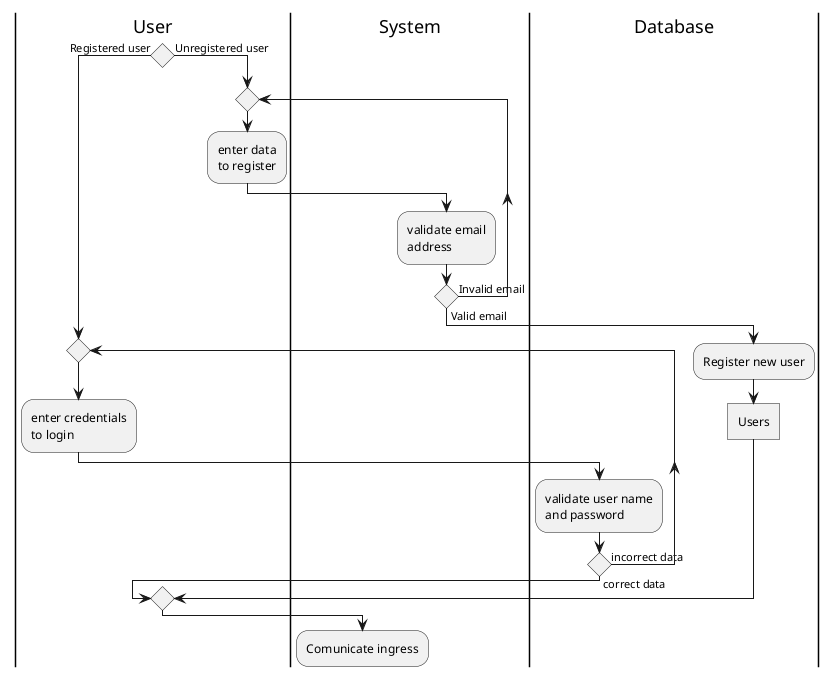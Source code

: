 @startuml
|User|
if() then (Registered user)
    label sp_lab0
    label sp_lab1
    label sp_lab2
    label sp_lab3
    label sp_lab4
    label sp_lab5
    label sp_lab6
    label sp_lab7
    label sp_lab8
    repeat 
    :enter credentials 
    to login; 
    |System|
    |Database|
    :validate user name
    and password;
    repeat while ( ) is (incorrect data) not (correct data)


else (Unregistered user)  
    |User|
        repeat 
        :enter data 
        to register;
        |System|
        :validate email 
        address;
        repeat while( ) is (Invalid email) not(Valid email)
    |Database|
    :Register new user;
    :Users]
endif
|System|
:Comunicate ingress;
@enduml